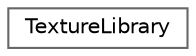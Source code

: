 digraph "Graphical Class Hierarchy"
{
 // LATEX_PDF_SIZE
  bgcolor="transparent";
  edge [fontname=Helvetica,fontsize=10,labelfontname=Helvetica,labelfontsize=10];
  node [fontname=Helvetica,fontsize=10,shape=box,height=0.2,width=0.4];
  rankdir="LR";
  Node0 [label="TextureLibrary",height=0.2,width=0.4,color="grey40", fillcolor="white", style="filled",URL="$d0/d25/struct_texture_library.html",tooltip=" "];
}
